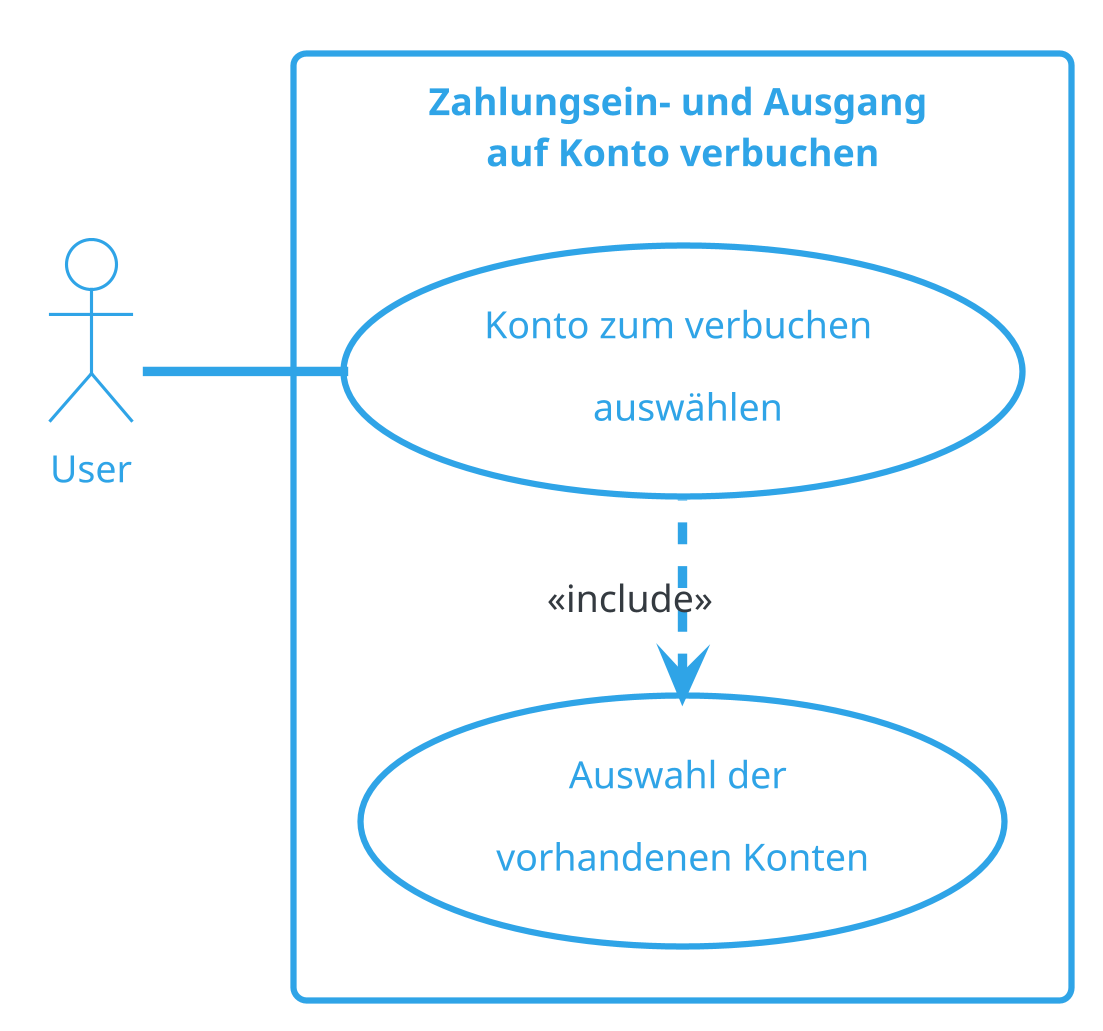 @startuml ZahlungseingangaufKontoverbuchen
!theme cerulean-outline
skinparam dpi 300
left to right direction
actor "User" as fc
rectangle "Zahlungsein- und Ausgang \nauf Konto verbuchen" {
  usecase "Konto zum verbuchen \n auswählen" as UC1
  usecase "Auswahl der \nvorhandenen Konten" as inc1
} 
fc -- UC1
UC1 .left.> inc1 : <<include>>
@enduml